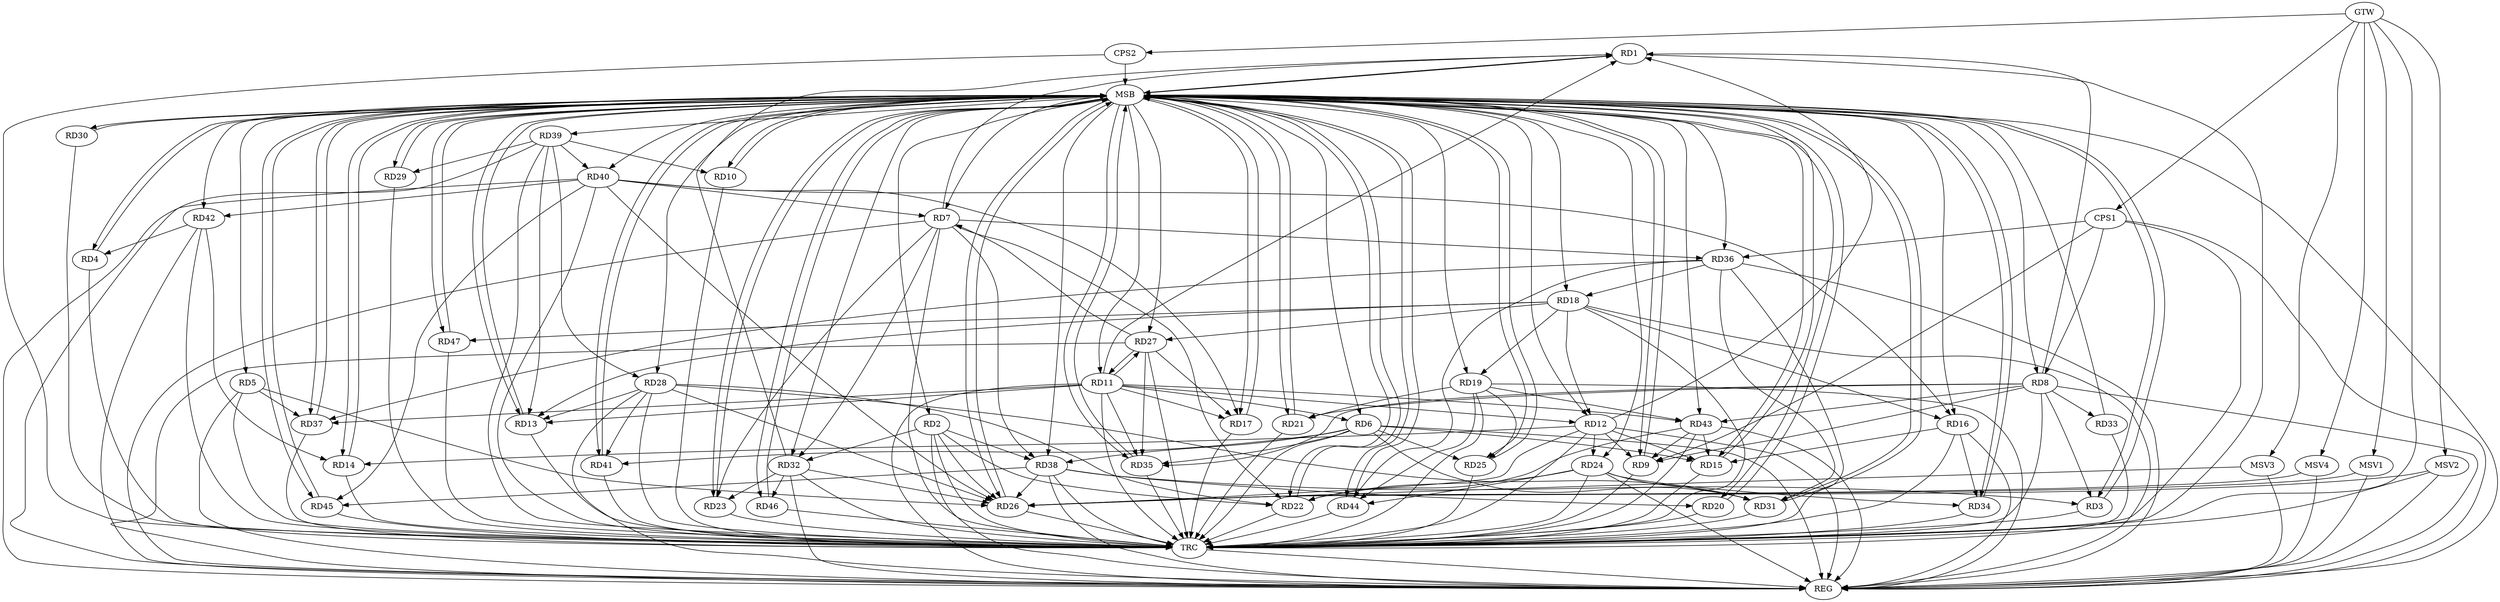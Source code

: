 strict digraph G {
  RD1 [ label="RD1" ];
  RD2 [ label="RD2" ];
  RD3 [ label="RD3" ];
  RD4 [ label="RD4" ];
  RD5 [ label="RD5" ];
  RD6 [ label="RD6" ];
  RD7 [ label="RD7" ];
  RD8 [ label="RD8" ];
  RD9 [ label="RD9" ];
  RD10 [ label="RD10" ];
  RD11 [ label="RD11" ];
  RD12 [ label="RD12" ];
  RD13 [ label="RD13" ];
  RD14 [ label="RD14" ];
  RD15 [ label="RD15" ];
  RD16 [ label="RD16" ];
  RD17 [ label="RD17" ];
  RD18 [ label="RD18" ];
  RD19 [ label="RD19" ];
  RD20 [ label="RD20" ];
  RD21 [ label="RD21" ];
  RD22 [ label="RD22" ];
  RD23 [ label="RD23" ];
  RD24 [ label="RD24" ];
  RD25 [ label="RD25" ];
  RD26 [ label="RD26" ];
  RD27 [ label="RD27" ];
  RD28 [ label="RD28" ];
  RD29 [ label="RD29" ];
  RD30 [ label="RD30" ];
  RD31 [ label="RD31" ];
  RD32 [ label="RD32" ];
  RD33 [ label="RD33" ];
  RD34 [ label="RD34" ];
  RD35 [ label="RD35" ];
  RD36 [ label="RD36" ];
  RD37 [ label="RD37" ];
  RD38 [ label="RD38" ];
  RD39 [ label="RD39" ];
  RD40 [ label="RD40" ];
  RD41 [ label="RD41" ];
  RD42 [ label="RD42" ];
  RD43 [ label="RD43" ];
  RD44 [ label="RD44" ];
  RD45 [ label="RD45" ];
  RD46 [ label="RD46" ];
  RD47 [ label="RD47" ];
  CPS1 [ label="CPS1" ];
  CPS2 [ label="CPS2" ];
  GTW [ label="GTW" ];
  REG [ label="REG" ];
  MSB [ label="MSB" ];
  TRC [ label="TRC" ];
  MSV1 [ label="MSV1" ];
  MSV2 [ label="MSV2" ];
  MSV3 [ label="MSV3" ];
  MSV4 [ label="MSV4" ];
  RD7 -> RD1;
  RD8 -> RD1;
  RD11 -> RD1;
  RD12 -> RD1;
  RD32 -> RD1;
  RD2 -> RD22;
  RD2 -> RD26;
  RD2 -> RD32;
  RD2 -> RD38;
  RD8 -> RD3;
  RD38 -> RD3;
  RD42 -> RD4;
  RD5 -> RD26;
  RD5 -> RD37;
  RD11 -> RD6;
  RD6 -> RD15;
  RD6 -> RD25;
  RD6 -> RD31;
  RD6 -> RD35;
  RD6 -> RD38;
  RD6 -> RD41;
  RD7 -> RD22;
  RD7 -> RD23;
  RD27 -> RD7;
  RD7 -> RD32;
  RD7 -> RD36;
  RD7 -> RD38;
  RD40 -> RD7;
  RD8 -> RD9;
  RD8 -> RD21;
  RD8 -> RD33;
  RD8 -> RD35;
  RD8 -> RD43;
  RD12 -> RD9;
  RD43 -> RD9;
  RD39 -> RD10;
  RD11 -> RD12;
  RD11 -> RD13;
  RD11 -> RD17;
  RD11 -> RD27;
  RD27 -> RD11;
  RD11 -> RD35;
  RD11 -> RD37;
  RD11 -> RD43;
  RD12 -> RD14;
  RD12 -> RD15;
  RD18 -> RD12;
  RD12 -> RD24;
  RD12 -> RD26;
  RD18 -> RD13;
  RD28 -> RD13;
  RD39 -> RD13;
  RD42 -> RD14;
  RD16 -> RD15;
  RD43 -> RD15;
  RD18 -> RD16;
  RD16 -> RD34;
  RD40 -> RD16;
  RD27 -> RD17;
  RD40 -> RD17;
  RD18 -> RD19;
  RD18 -> RD27;
  RD36 -> RD18;
  RD18 -> RD47;
  RD19 -> RD21;
  RD19 -> RD25;
  RD19 -> RD43;
  RD19 -> RD44;
  RD38 -> RD20;
  RD24 -> RD22;
  RD28 -> RD22;
  RD43 -> RD22;
  RD32 -> RD23;
  RD24 -> RD31;
  RD24 -> RD34;
  RD24 -> RD44;
  RD28 -> RD26;
  RD32 -> RD26;
  RD38 -> RD26;
  RD40 -> RD26;
  RD27 -> RD35;
  RD28 -> RD31;
  RD39 -> RD28;
  RD28 -> RD41;
  RD39 -> RD29;
  RD36 -> RD31;
  RD32 -> RD46;
  RD36 -> RD37;
  RD36 -> RD44;
  RD38 -> RD45;
  RD39 -> RD40;
  RD40 -> RD42;
  RD40 -> RD45;
  CPS1 -> RD36;
  CPS1 -> RD9;
  CPS1 -> RD8;
  GTW -> CPS1;
  GTW -> CPS2;
  RD2 -> REG;
  RD5 -> REG;
  RD6 -> REG;
  RD7 -> REG;
  RD8 -> REG;
  RD11 -> REG;
  RD12 -> REG;
  RD16 -> REG;
  RD18 -> REG;
  RD19 -> REG;
  RD24 -> REG;
  RD27 -> REG;
  RD28 -> REG;
  RD32 -> REG;
  RD36 -> REG;
  RD38 -> REG;
  RD39 -> REG;
  RD40 -> REG;
  RD42 -> REG;
  RD43 -> REG;
  CPS1 -> REG;
  RD1 -> MSB;
  MSB -> RD14;
  MSB -> RD37;
  MSB -> RD40;
  MSB -> REG;
  RD3 -> MSB;
  MSB -> RD15;
  MSB -> RD20;
  MSB -> RD25;
  RD4 -> MSB;
  MSB -> RD3;
  MSB -> RD9;
  MSB -> RD17;
  MSB -> RD18;
  MSB -> RD36;
  RD9 -> MSB;
  MSB -> RD29;
  MSB -> RD39;
  MSB -> RD44;
  RD10 -> MSB;
  MSB -> RD19;
  MSB -> RD30;
  RD13 -> MSB;
  MSB -> RD10;
  MSB -> RD11;
  MSB -> RD16;
  MSB -> RD42;
  RD14 -> MSB;
  MSB -> RD5;
  MSB -> RD45;
  RD15 -> MSB;
  MSB -> RD22;
  MSB -> RD23;
  RD17 -> MSB;
  MSB -> RD8;
  MSB -> RD24;
  MSB -> RD27;
  MSB -> RD34;
  MSB -> RD38;
  RD20 -> MSB;
  MSB -> RD26;
  MSB -> RD32;
  MSB -> RD46;
  RD21 -> MSB;
  MSB -> RD41;
  RD22 -> MSB;
  MSB -> RD47;
  RD23 -> MSB;
  MSB -> RD4;
  MSB -> RD12;
  RD25 -> MSB;
  MSB -> RD7;
  MSB -> RD43;
  RD26 -> MSB;
  MSB -> RD31;
  RD29 -> MSB;
  RD30 -> MSB;
  MSB -> RD13;
  MSB -> RD35;
  RD31 -> MSB;
  RD33 -> MSB;
  MSB -> RD1;
  RD34 -> MSB;
  RD35 -> MSB;
  RD37 -> MSB;
  RD41 -> MSB;
  MSB -> RD2;
  MSB -> RD6;
  MSB -> RD21;
  RD44 -> MSB;
  RD45 -> MSB;
  RD46 -> MSB;
  RD47 -> MSB;
  CPS2 -> MSB;
  MSB -> RD28;
  RD1 -> TRC;
  RD2 -> TRC;
  RD3 -> TRC;
  RD4 -> TRC;
  RD5 -> TRC;
  RD6 -> TRC;
  RD7 -> TRC;
  RD8 -> TRC;
  RD9 -> TRC;
  RD10 -> TRC;
  RD11 -> TRC;
  RD12 -> TRC;
  RD13 -> TRC;
  RD14 -> TRC;
  RD15 -> TRC;
  RD16 -> TRC;
  RD17 -> TRC;
  RD18 -> TRC;
  RD19 -> TRC;
  RD20 -> TRC;
  RD21 -> TRC;
  RD22 -> TRC;
  RD23 -> TRC;
  RD24 -> TRC;
  RD25 -> TRC;
  RD26 -> TRC;
  RD27 -> TRC;
  RD28 -> TRC;
  RD29 -> TRC;
  RD30 -> TRC;
  RD31 -> TRC;
  RD32 -> TRC;
  RD33 -> TRC;
  RD34 -> TRC;
  RD35 -> TRC;
  RD36 -> TRC;
  RD37 -> TRC;
  RD38 -> TRC;
  RD39 -> TRC;
  RD40 -> TRC;
  RD41 -> TRC;
  RD42 -> TRC;
  RD43 -> TRC;
  RD44 -> TRC;
  RD45 -> TRC;
  RD46 -> TRC;
  RD47 -> TRC;
  CPS1 -> TRC;
  CPS2 -> TRC;
  GTW -> TRC;
  TRC -> REG;
  MSV1 -> RD26;
  GTW -> MSV1;
  MSV1 -> REG;
  MSV2 -> RD26;
  GTW -> MSV2;
  MSV2 -> REG;
  MSV2 -> TRC;
  MSV3 -> RD26;
  GTW -> MSV3;
  MSV3 -> REG;
  MSV4 -> RD26;
  GTW -> MSV4;
  MSV4 -> REG;
}
